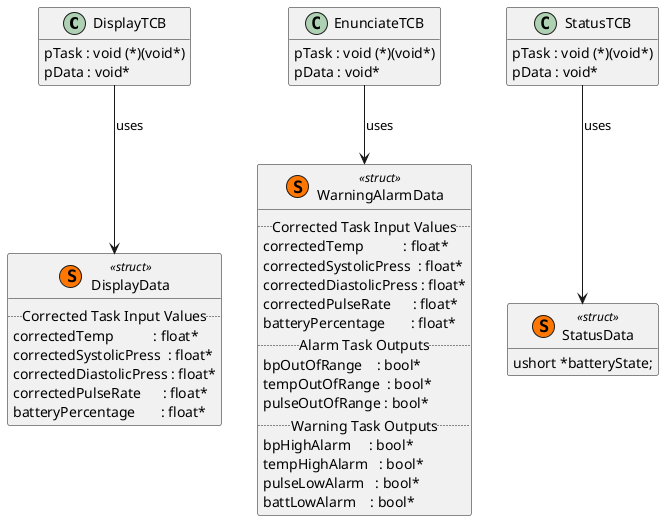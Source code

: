 @startuml

hide empty members
skinparam defaultFontName "Lucida Console"

class DisplayTCB {
  {field} pTask : void (*)(void*)
  pData : void*
}

class EnunciateTCB {
  {field} pTask : void (*)(void*)
  pData : void*
}

class StatusTCB {
  {field} pTask : void (*)(void*)
  pData : void*
}

class DisplayData << (S,#FF7700) struct >>{
  ..Corrected Task Input Values..
  correctedTemp           : float*
  correctedSystolicPress  : float*
  correctedDiastolicPress : float*
  correctedPulseRate      : float*
  batteryPercentage       : float*
}

class WarningAlarmData << (S,#FF7700) struct >>{
  ..Corrected Task Input Values..
  correctedTemp           : float*
  correctedSystolicPress  : float*
  correctedDiastolicPress : float*
  correctedPulseRate      : float*
  batteryPercentage       : float*
  ..Alarm Task Outputs..
  bpOutOfRange    : bool*
  tempOutOfRange  : bool*
  pulseOutOfRange : bool*
  ..Warning Task Outputs..
  bpHighAlarm     : bool*
  tempHighAlarm   : bool*
  pulseLowAlarm   : bool*
  battLowAlarm    : bool*
}

class StatusData  << (S,#FF7700) struct >>{
  ushort *batteryState;
}

DisplayTCB --> DisplayData : uses
EnunciateTCB --> WarningAlarmData : uses
StatusTCB --> StatusData : uses


'skinparam linetype ortho

@enduml
